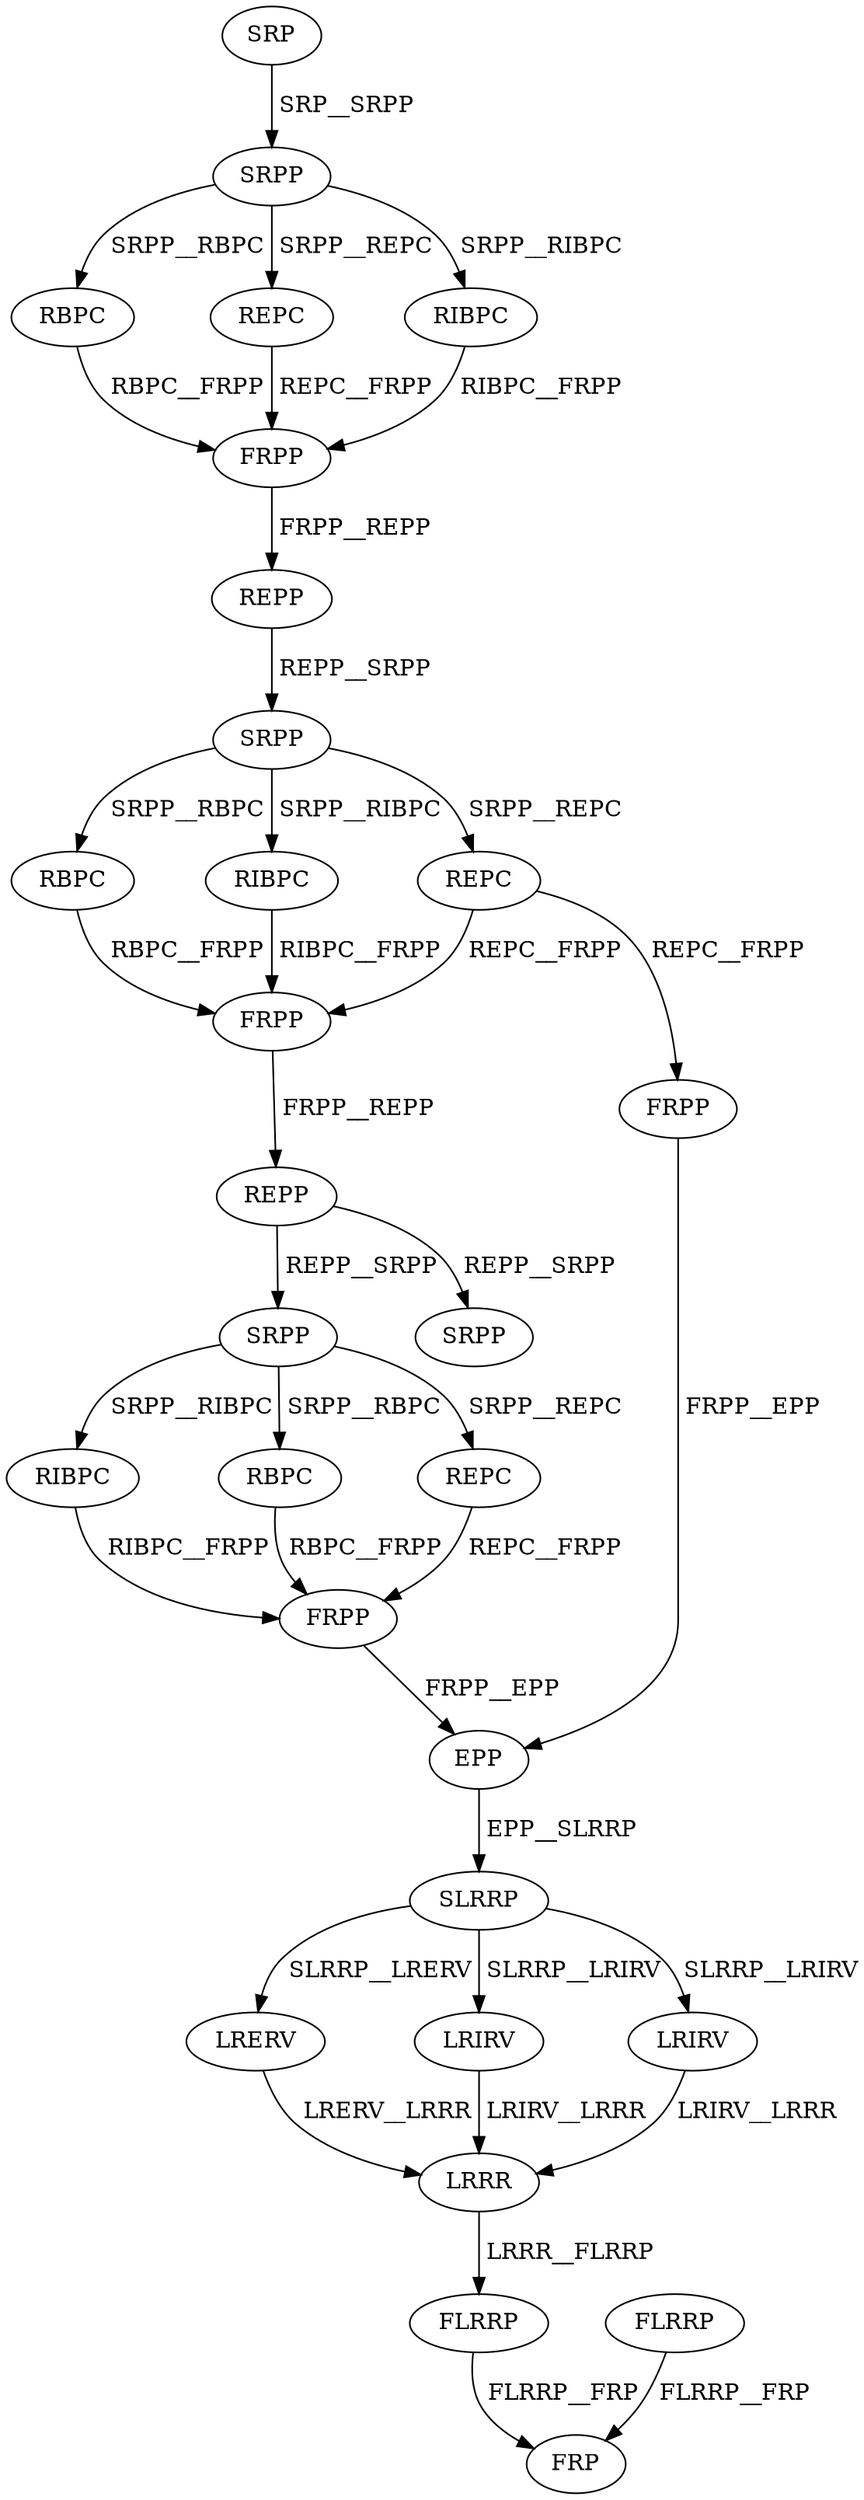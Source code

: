 digraph G { 
1 [label="SRP",color=black,fontcolor=black];
2 [label="SRPP",color=black,fontcolor=black];
3 [label="RBPC",color=black,fontcolor=black];
4 [label="REPC",color=black,fontcolor=black];
5 [label="RIBPC",color=black,fontcolor=black];
6 [label="FRPP",color=black,fontcolor=black];
7 [label="REPP",color=black,fontcolor=black];
8 [label="SRPP",color=black,fontcolor=black];
9 [label="RBPC",color=black,fontcolor=black];
10 [label="RIBPC",color=black,fontcolor=black];
11 [label="REPC",color=black,fontcolor=black];
12 [label="FRPP",color=black,fontcolor=black];
13 [label="REPP",color=black,fontcolor=black];
14 [label="SRPP",color=black,fontcolor=black];
15 [label="FRPP",color=black,fontcolor=black];
16 [label="RIBPC",color=black,fontcolor=black];
17 [label="RBPC",color=black,fontcolor=black];
18 [label="REPC",color=black,fontcolor=black];
19 [label="FRPP",color=black,fontcolor=black];
20 [label="SRPP",color=black,fontcolor=black];
21 [label="EPP",color=black,fontcolor=black];
22 [label="SLRRP",color=black,fontcolor=black];
23 [label="LRERV",color=black,fontcolor=black];
24 [label="LRIRV",color=black,fontcolor=black];
25 [label="LRIRV",color=black,fontcolor=black];
26 [label="FLRRP",color=black,fontcolor=black];
27 [label="LRRR",color=black,fontcolor=black];
28 [label="FLRRP",color=black,fontcolor=black];
29 [label="FRP",color=black,fontcolor=black];
1->2[label=" SRP__SRPP",color=black,fontcolor=black];
2->3[label=" SRPP__RBPC",color=black,fontcolor=black];
2->4[label=" SRPP__REPC",color=black,fontcolor=black];
2->5[label=" SRPP__RIBPC",color=black,fontcolor=black];
3->6[label=" RBPC__FRPP",color=black,fontcolor=black];
4->6[label=" REPC__FRPP",color=black,fontcolor=black];
5->6[label=" RIBPC__FRPP",color=black,fontcolor=black];
6->7[label=" FRPP__REPP",color=black,fontcolor=black];
7->8[label=" REPP__SRPP",color=black,fontcolor=black];
8->9[label=" SRPP__RBPC",color=black,fontcolor=black];
8->10[label=" SRPP__RIBPC",color=black,fontcolor=black];
8->11[label=" SRPP__REPC",color=black,fontcolor=black];
9->12[label=" RBPC__FRPP",color=black,fontcolor=black];
10->12[label=" RIBPC__FRPP",color=black,fontcolor=black];
11->12[label=" REPC__FRPP",color=black,fontcolor=black];
11->15[label=" REPC__FRPP",color=black,fontcolor=black];
12->13[label=" FRPP__REPP",color=black,fontcolor=black];
13->14[label=" REPP__SRPP",color=black,fontcolor=black];
13->20[label=" REPP__SRPP",color=black,fontcolor=black];
14->16[label=" SRPP__RIBPC",color=black,fontcolor=black];
14->17[label=" SRPP__RBPC",color=black,fontcolor=black];
14->18[label=" SRPP__REPC",color=black,fontcolor=black];
15->21[label=" FRPP__EPP",color=black,fontcolor=black];
16->19[label=" RIBPC__FRPP",color=black,fontcolor=black];
17->19[label=" RBPC__FRPP",color=black,fontcolor=black];
18->19[label=" REPC__FRPP",color=black,fontcolor=black];
19->21[label=" FRPP__EPP",color=black,fontcolor=black];
21->22[label=" EPP__SLRRP",color=black,fontcolor=black];
22->23[label=" SLRRP__LRERV",color=black,fontcolor=black];
22->24[label=" SLRRP__LRIRV",color=black,fontcolor=black];
22->25[label=" SLRRP__LRIRV",color=black,fontcolor=black];
23->27[label=" LRERV__LRRR",color=black,fontcolor=black];
24->27[label=" LRIRV__LRRR",color=black,fontcolor=black];
25->27[label=" LRIRV__LRRR",color=black,fontcolor=black];
26->29[label=" FLRRP__FRP",color=black,fontcolor=black];
27->28[label=" LRRR__FLRRP",color=black,fontcolor=black];
28->29[label=" FLRRP__FRP",color=black,fontcolor=black];
}

